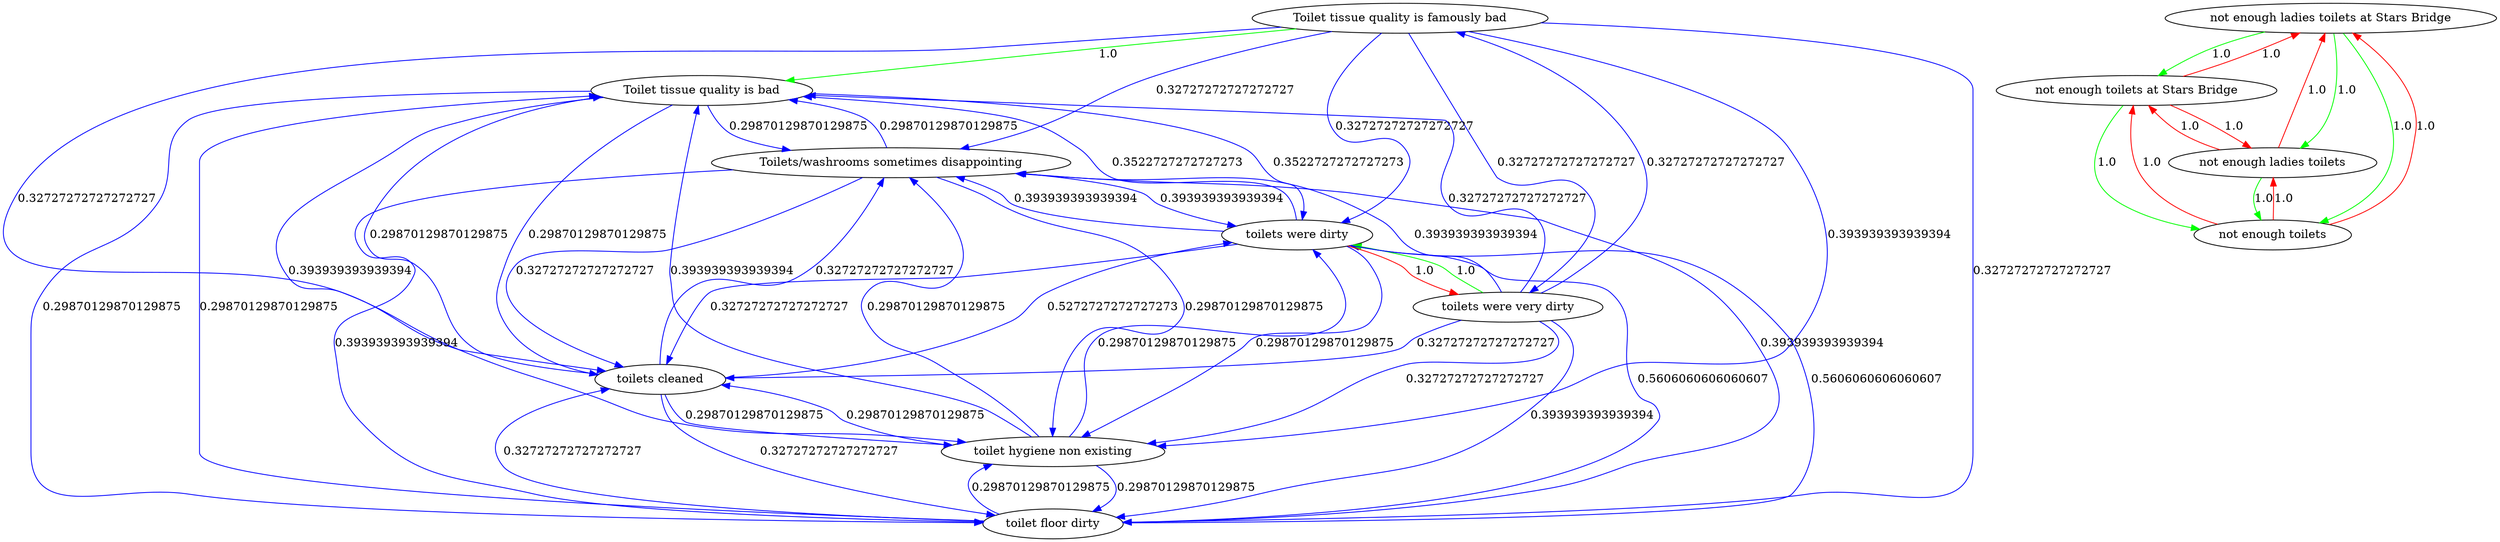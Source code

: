 digraph rawGraph {
"Toilet tissue quality is famously bad";"Toilet tissue quality is bad";"Toilets/washrooms sometimes disappointing";"not enough ladies toilets at Stars Bridge";"not enough toilets at Stars Bridge";"not enough toilets";"not enough ladies toilets";"toilet floor dirty";"toilet hygiene non existing";"toilets cleaned";"toilets were very dirty";"toilets were dirty";"Toilet tissue quality is famously bad" -> "Toilet tissue quality is bad" [label=1.0] [color=green]
"not enough ladies toilets at Stars Bridge" -> "not enough toilets at Stars Bridge" [label=1.0] [color=green]
"not enough toilets at Stars Bridge" -> "not enough toilets" [label=1.0] [color=green]
"not enough ladies toilets at Stars Bridge" -> "not enough ladies toilets" [label=1.0] [color=green]
"not enough ladies toilets" -> "not enough toilets" [label=1.0] [color=green]
"not enough ladies toilets at Stars Bridge" -> "not enough toilets" [label=1.0] [color=green]
"not enough toilets at Stars Bridge" -> "not enough ladies toilets at Stars Bridge" [label=1.0] [color=red]
"not enough toilets at Stars Bridge" -> "not enough ladies toilets" [label=1.0] [color=red]
"not enough toilets" -> "not enough ladies toilets at Stars Bridge" [label=1.0] [color=red]
"not enough toilets" -> "not enough toilets at Stars Bridge" [label=1.0] [color=red]
"not enough toilets" -> "not enough ladies toilets" [label=1.0] [color=red]
"not enough ladies toilets" -> "not enough ladies toilets at Stars Bridge" [label=1.0] [color=red]
"not enough ladies toilets" -> "not enough toilets at Stars Bridge" [label=1.0] [color=red]
"Toilets/washrooms sometimes disappointing" -> "toilet floor dirty" [label=0.393939393939394] [color=blue]
"toilet floor dirty" -> "Toilets/washrooms sometimes disappointing" [label=0.393939393939394] [color=blue]
"Toilet tissue quality is bad" -> "toilet hygiene non existing" [label=0.393939393939394] [color=blue]
"toilet hygiene non existing" -> "Toilet tissue quality is bad" [label=0.393939393939394] [color=blue]
"Toilets/washrooms sometimes disappointing" -> "toilet hygiene non existing" [label=0.29870129870129875] [color=blue]
"toilet hygiene non existing" -> "Toilets/washrooms sometimes disappointing" [label=0.29870129870129875] [color=blue]
"toilet hygiene non existing" -> "toilet floor dirty" [label=0.29870129870129875] [color=blue]
"toilet floor dirty" -> "toilet hygiene non existing" [label=0.29870129870129875] [color=blue]
"toilets cleaned" -> "Toilet tissue quality is bad" [label=0.29870129870129875] [color=blue]
"toilets cleaned" -> "Toilets/washrooms sometimes disappointing" [label=0.32727272727272727] [color=blue]
"Toilets/washrooms sometimes disappointing" -> "toilets cleaned" [label=0.32727272727272727] [color=blue]
"toilet floor dirty" -> "toilets cleaned" [label=0.32727272727272727] [color=blue]
"toilets cleaned" -> "toilet floor dirty" [label=0.32727272727272727] [color=blue]
"toilets were very dirty" -> "toilets were dirty" [label=1.0] [color=green]
"toilets were dirty" -> "toilets were very dirty" [label=1.0] [color=red]
"toilets were dirty" -> "Toilet tissue quality is bad" [label=0.3522727272727273] [color=blue]
"Toilet tissue quality is bad" -> "toilets were dirty" [label=0.3522727272727273] [color=blue]
"Toilet tissue quality is famously bad" -> "toilets were very dirty" [label=0.32727272727272727] [color=blue]
"toilets were very dirty" -> "Toilet tissue quality is famously bad" [label=0.32727272727272727] [color=blue]
"toilets were dirty" -> "toilet hygiene non existing" [label=0.29870129870129875] [color=blue]
"toilet hygiene non existing" -> "toilets were dirty" [label=0.29870129870129875] [color=blue]
"Toilets/washrooms sometimes disappointing" -> "toilets were dirty" [label=0.393939393939394] [color=blue]
"toilets were dirty" -> "Toilets/washrooms sometimes disappointing" [label=0.393939393939394] [color=blue]
"toilets were dirty" -> "toilet floor dirty" [label=0.5606060606060607] [color=blue]
"toilet floor dirty" -> "toilets were dirty" [label=0.5606060606060607] [color=blue]
"toilets cleaned" -> "toilets were dirty" [label=0.5272727272727273] [color=blue]
"toilets were dirty" -> "toilets cleaned" [label=0.32727272727272727] [color=blue]
"Toilet tissue quality is famously bad" -> "toilet hygiene non existing" [label=0.393939393939394] [color=blue]
"Toilet tissue quality is famously bad" -> "toilets were dirty" [label=0.32727272727272727] [color=blue]
"Toilet tissue quality is bad" -> "Toilets/washrooms sometimes disappointing" [label=0.29870129870129875] [color=blue]
"Toilet tissue quality is bad" -> "toilet floor dirty" [label=0.29870129870129875] [color=blue]
"Toilet tissue quality is bad" -> "toilets cleaned" [label=0.29870129870129875] [color=blue]
"Toilets/washrooms sometimes disappointing" -> "Toilet tissue quality is bad" [label=0.29870129870129875] [color=blue]
"toilet floor dirty" -> "Toilet tissue quality is bad" [label=0.29870129870129875] [color=blue]
"toilet hygiene non existing" -> "toilets cleaned" [label=0.29870129870129875] [color=blue]
"toilets cleaned" -> "toilet hygiene non existing" [label=0.29870129870129875] [color=blue]
"toilets were very dirty" -> "Toilet tissue quality is bad" [label=0.32727272727272727] [color=blue]
"toilets were very dirty" -> "toilet hygiene non existing" [label=0.32727272727272727] [color=blue]
"toilets were very dirty" -> "Toilets/washrooms sometimes disappointing" [label=0.393939393939394] [color=blue]
"toilets were very dirty" -> "toilet floor dirty" [label=0.393939393939394] [color=blue]
"toilets were very dirty" -> "toilets cleaned" [label=0.32727272727272727] [color=blue]
"Toilet tissue quality is famously bad" -> "Toilets/washrooms sometimes disappointing" [label=0.32727272727272727] [color=blue]
"Toilet tissue quality is famously bad" -> "toilet floor dirty" [label=0.32727272727272727] [color=blue]
"Toilet tissue quality is famously bad" -> "toilets cleaned" [label=0.32727272727272727] [color=blue]
}